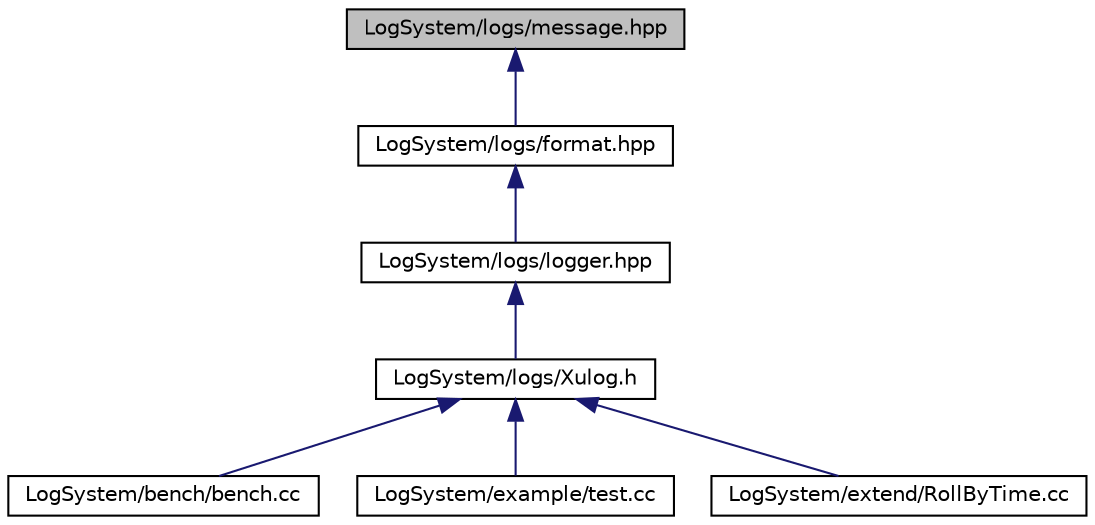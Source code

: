 digraph "LogSystem/logs/message.hpp"
{
 // LATEX_PDF_SIZE
  edge [fontname="Helvetica",fontsize="10",labelfontname="Helvetica",labelfontsize="10"];
  node [fontname="Helvetica",fontsize="10",shape=record];
  Node1 [label="LogSystem/logs/message.hpp",height=0.2,width=0.4,color="black", fillcolor="grey75", style="filled", fontcolor="black",tooltip="日志消息类的实现"];
  Node1 -> Node2 [dir="back",color="midnightblue",fontsize="10",style="solid",fontname="Helvetica"];
  Node2 [label="LogSystem/logs/format.hpp",height=0.2,width=0.4,color="black", fillcolor="white", style="filled",URL="$format_8hpp.html",tooltip="日志格式化器类的定义"];
  Node2 -> Node3 [dir="back",color="midnightblue",fontsize="10",style="solid",fontname="Helvetica"];
  Node3 [label="LogSystem/logs/logger.hpp",height=0.2,width=0.4,color="black", fillcolor="white", style="filled",URL="$logger_8hpp.html",tooltip="日志器模块的实现"];
  Node3 -> Node4 [dir="back",color="midnightblue",fontsize="10",style="solid",fontname="Helvetica"];
  Node4 [label="LogSystem/logs/Xulog.h",height=0.2,width=0.4,color="black", fillcolor="white", style="filled",URL="$_xulog_8h.html",tooltip="全局日志接口和宏定义"];
  Node4 -> Node5 [dir="back",color="midnightblue",fontsize="10",style="solid",fontname="Helvetica"];
  Node5 [label="LogSystem/bench/bench.cc",height=0.2,width=0.4,color="black", fillcolor="white", style="filled",URL="$bench_8cc.html",tooltip=" "];
  Node4 -> Node6 [dir="back",color="midnightblue",fontsize="10",style="solid",fontname="Helvetica"];
  Node6 [label="LogSystem/example/test.cc",height=0.2,width=0.4,color="black", fillcolor="white", style="filled",URL="$test_8cc.html",tooltip=" "];
  Node4 -> Node7 [dir="back",color="midnightblue",fontsize="10",style="solid",fontname="Helvetica"];
  Node7 [label="LogSystem/extend/RollByTime.cc",height=0.2,width=0.4,color="black", fillcolor="white", style="filled",URL="$_roll_by_time_8cc.html",tooltip=" "];
}
